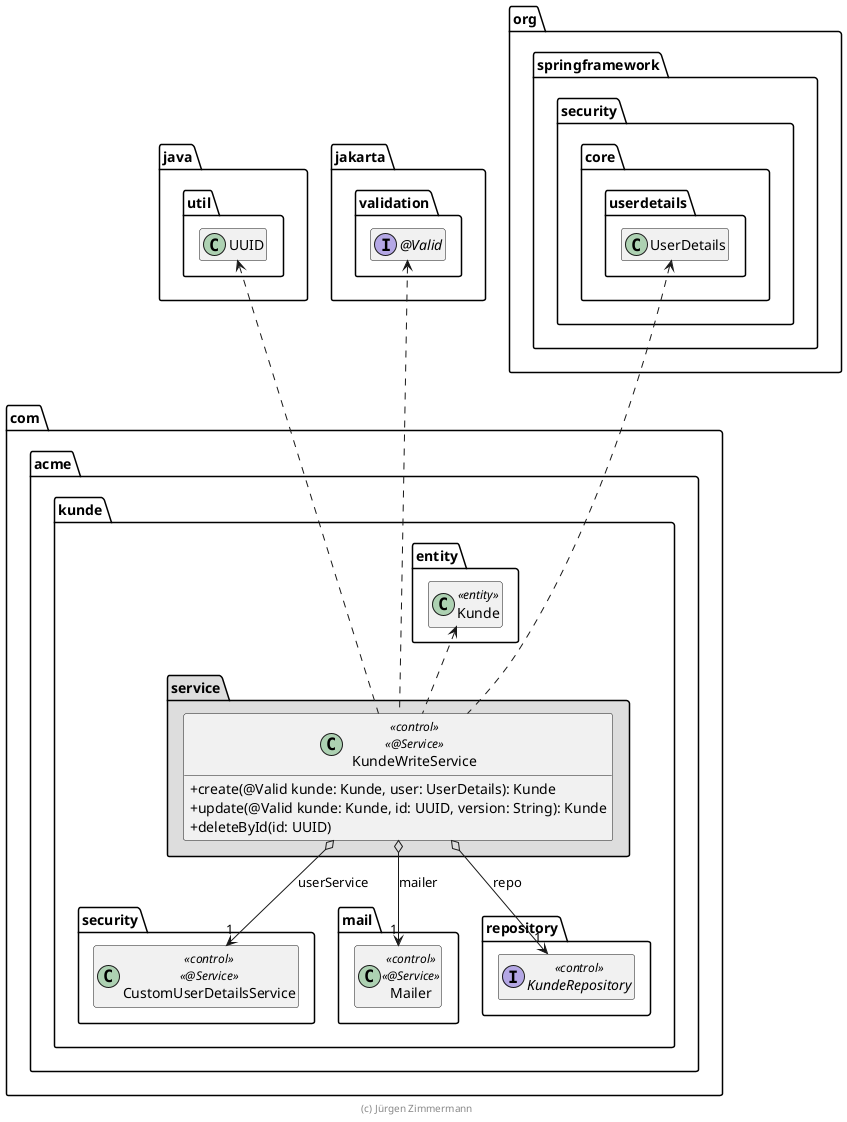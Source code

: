 ' Copyright (C) 2019 - present Juergen Zimmermann, Hochschule Karlsruhe
'
' This program is free software: you can redistribute it and/or modify
' it under the terms of the GNU General Public License as published by
' the Free Software Foundation, either version 3 of the License, or
' (at your option) any later version.
'
' This program is distributed in the hope that it will be useful,
' but WITHOUT ANY WARRANTY; without even the implied warranty of
' MERCHANTABILITY or FITNESS FOR A PARTICULAR PURPOSE.  See the
' GNU General Public License for more details.
'
' You should have received a copy of the GNU General Public License
' along with this program.  If not, see <https://www.gnu.org/licenses/>.
@startuml KundeWriteService

skinparam classAttributeIconSize 0

package java.util {
    class UUID
}

package jakarta.validation {
    interface "@Valid" as Valid
}

package org.springframework.security.core.userdetails {
    class UserDetails
}

package com.acme.kunde {
    package security {
        class CustomUserDetailsService << control >> << @Service >>
    }

    package mail  {
        class Mailer << control >> << @Service >>

        CustomUserDetailsService .right[hidden].> Mailer
    }

    package entity {
        class Kunde << entity >>
        Kunde .up[hidden].> UUID
        Kunde .up[hidden].> UserDetails
        Kunde .up[hidden].> Valid
    }

    package repository {
        interface KundeRepository << control >>
    }

    package service #DDDDDD {
        class KundeWriteService << control >> << @Service >> {
            + create(@Valid kunde: Kunde, user: UserDetails): Kunde
            + update(@Valid kunde: Kunde, id: UUID, version: String): Kunde
            + deleteById(id: UUID)
        }

        KundeWriteService o--> "1" KundeRepository : repo
        KundeWriteService o--> "1" CustomUserDetailsService : userService
        KundeWriteService o--> "1" Mailer : mailer

        KundeWriteService .up.> Kunde
        KundeWriteService .up.> UUID
        KundeWriteService .up.> Valid
        KundeWriteService .up.> UserDetails
    }
}

hide empty members

footer (c) Jürgen Zimmermann

@enduml
